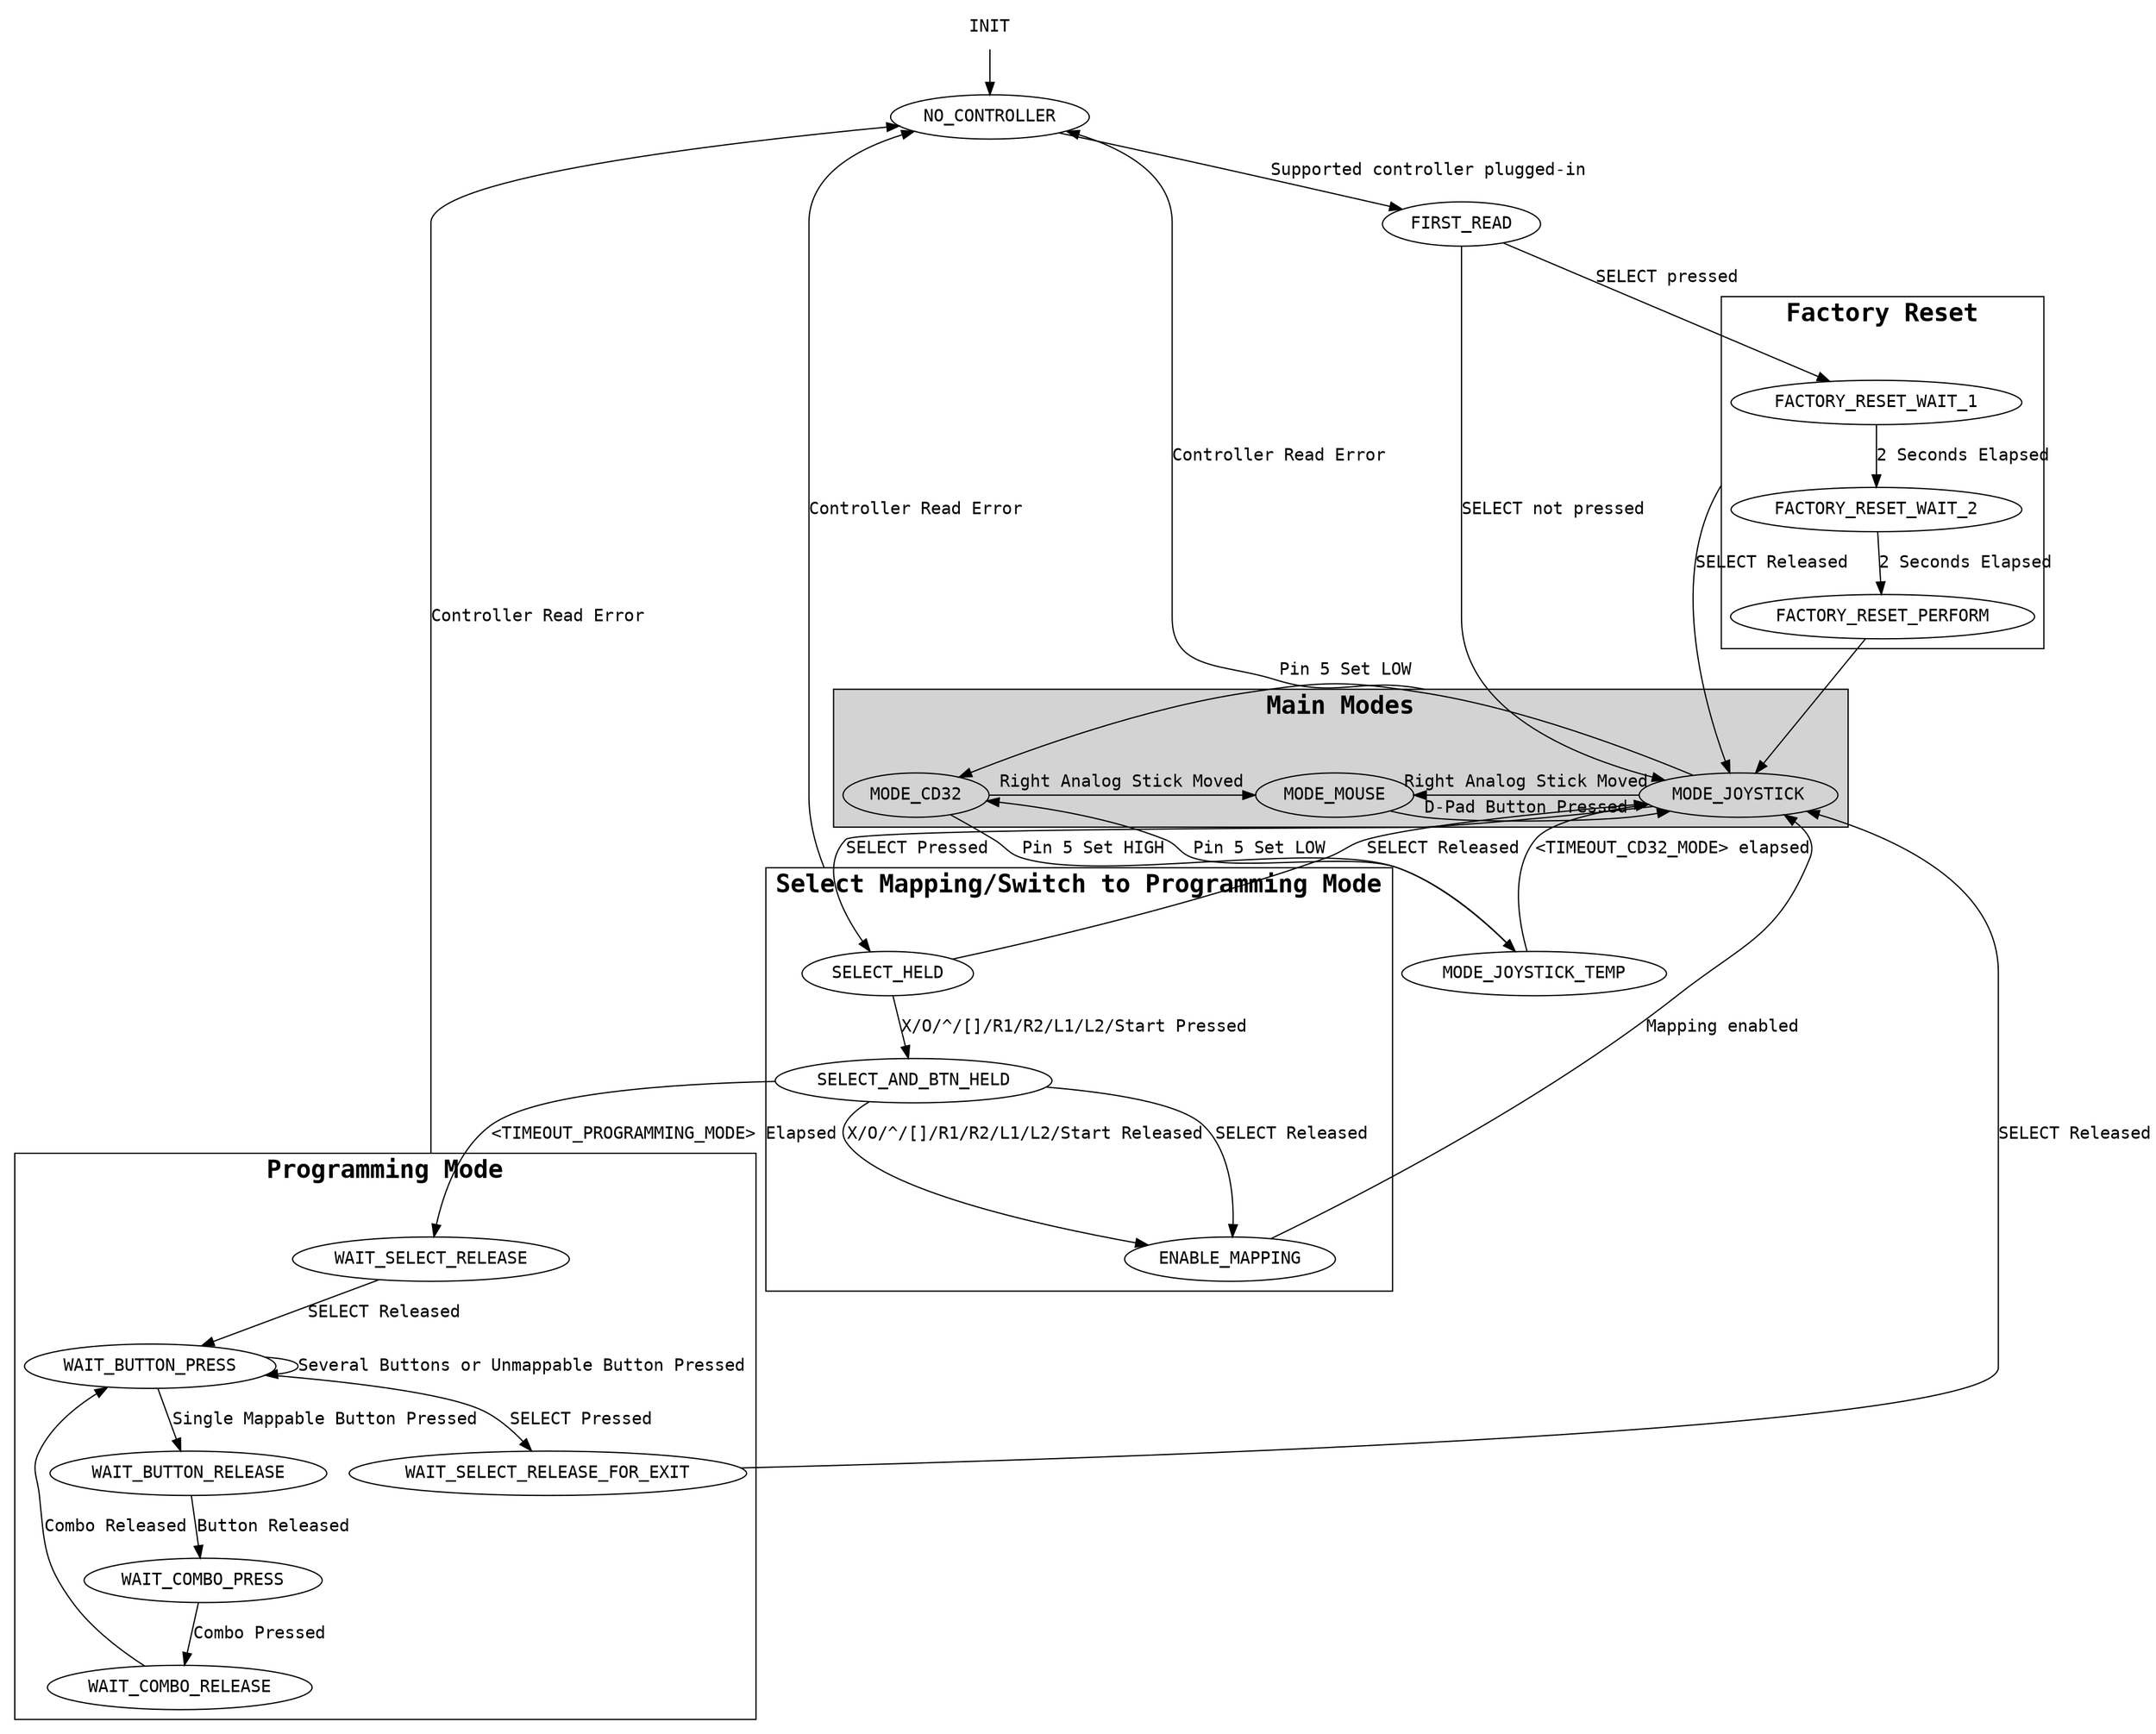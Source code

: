 digraph {
	#ratio = 0.75;

	compound = true;
	newrank = true;
	#splines=line
	edge [splines = "curved"];
	node [fontname = "Courier"];
	edge [fontname = "Courier"];
	#subgraph [fontname = "Courier"];
	clusterrank = "local";
	
	# Initialization
	{
		node [shape = "plaintext"];

		INIT;
	}
	
	NO_CONTROLLER;
	FIRST_READ;

	INIT -> NO_CONTROLLER;
	NO_CONTROLLER -> FIRST_READ [label = "Supported controller plugged-in"];
	FIRST_READ -> FACTORY_RESET_WAIT_1 [label = "SELECT pressed"];
	FIRST_READ -> MODE_JOYSTICK [label = "SELECT not pressed"]

	# Main Mode Transitions
	subgraph "cluster_main" {
		label = "Main Modes";
		fontname = "Courier-bold";
		fontsize = "20pt";
		style = "filled";

		{
			rank="same";
			node [style = "filled"];

			MODE_MOUSE;
			MODE_JOYSTICK;
			MODE_CD32;
		}

		MODE_JOYSTICK -> MODE_MOUSE [label = "Right Analog Stick Moved"];
		MODE_CD32 -> MODE_MOUSE [label = "Right Analog Stick Moved"];
		MODE_MOUSE -> MODE_JOYSTICK [label = "D-Pad Button Pressed"];
		MODE_JOYSTICK -> MODE_CD32 [label = "Pin 5 Set LOW"];
	}

	MODE_CD32 -> MODE_JOYSTICK_TEMP [label = "Pin 5 Set HIGH"];
	MODE_JOYSTICK_TEMP -> MODE_CD32 [label = "Pin 5 Set LOW"];
	MODE_JOYSTICK_TEMP -> MODE_JOYSTICK [label = "<TIMEOUT_CD32_MODE> elapsed"];

	# This actually represents a transitions valid for all nodes in the cluster
	MODE_JOYSTICK -> NO_CONTROLLER [label = "Controller Read Error", ltail = cluster_main];
	
	subgraph "cluster_progswitch" {
		label = "Select Mapping/Switch to Programming Mode";
		fontname = "Courier-bold";
		fontsize = "20pt";
		
		# States for entering Programming Mode
		SELECT_HELD;
		SELECT_AND_BTN_HELD;
		ENABLE_MAPPING;

		SELECT_HELD -> SELECT_AND_BTN_HELD [label = "X/O/^/[]/R1/R2/L1/L2/Start Pressed"]
		SELECT_AND_BTN_HELD -> ENABLE_MAPPING [label = "X/O/^/[]/R1/R2/L1/L2/Start Released"]
		SELECT_AND_BTN_HELD -> ENABLE_MAPPING [label = "SELECT Released"]
	}

	MODE_JOYSTICK -> SELECT_HELD [label = "SELECT Pressed"]
	SELECT_HELD -> MODE_JOYSTICK [label = "SELECT Released"]
	ENABLE_MAPPING -> MODE_JOYSTICK [label = "Mapping enabled"]
	SELECT_AND_BTN_HELD -> WAIT_SELECT_RELEASE [label = "<TIMEOUT_PROGRAMMING_MODE> Elapsed"]

	# Again, valid for all nodes in the cluster
	SELECT_HELD -> NO_CONTROLLER [label = "Controller Read Error", ltail = cluster_progswitch];

	subgraph "cluster_progmode" {
		label = "Programming Mode";
		fontname = "Courier-bold";
		fontsize = "20pt";
		
		# Programming Mode States
		WAIT_SELECT_RELEASE;
		WAIT_BUTTON_PRESS;
		WAIT_BUTTON_RELEASE;
		WAIT_COMBO_PRESS;
		WAIT_COMBO_RELEASE;
		WAIT_SELECT_RELEASE_FOR_EXIT;

		WAIT_SELECT_RELEASE -> WAIT_BUTTON_PRESS [label = "SELECT Released"]
		WAIT_BUTTON_PRESS -> WAIT_SELECT_RELEASE_FOR_EXIT [label = "SELECT Pressed"]
		WAIT_BUTTON_PRESS -> WAIT_BUTTON_RELEASE [label = "Single Mappable Button Pressed"]
		WAIT_BUTTON_PRESS -> WAIT_BUTTON_PRESS [label = "Several Buttons or Unmappable Button Pressed"]
		WAIT_BUTTON_RELEASE -> WAIT_COMBO_PRESS [label = "Button Released"]
		WAIT_COMBO_PRESS -> WAIT_COMBO_RELEASE [label = "Combo Pressed"]
		WAIT_COMBO_RELEASE -> WAIT_BUTTON_PRESS [label = "Combo Released"]
	}

	WAIT_SELECT_RELEASE_FOR_EXIT -> MODE_JOYSTICK [label = "SELECT Released"]

	# Guess what??? Valid for all nodes in the cluster
	WAIT_SELECT_RELEASE -> NO_CONTROLLER [label = "Controller Read Error", ltail = cluster_progmode];
	
	subgraph "cluster_reset" {
		label = "Factory Reset";
		fontname = "Courier-bold";
		fontsize = "20pt";
		
		FACTORY_RESET_WAIT_1;
		FACTORY_RESET_WAIT_2;
		FACTORY_RESET_PERFORM;
		
		FACTORY_RESET_WAIT_1 -> FACTORY_RESET_WAIT_2 [label = "2 Seconds Elapsed"];
		FACTORY_RESET_WAIT_2 -> FACTORY_RESET_PERFORM [label = "2 Seconds Elapsed"];
	}
	
	FACTORY_RESET_PERFORM -> MODE_JOYSTICK;
	
	# Valid for all nodes in the cluster
	FACTORY_RESET_WAIT_1 -> MODE_JOYSTICK [label = "SELECT Released", ltail = cluster_reset];
}

